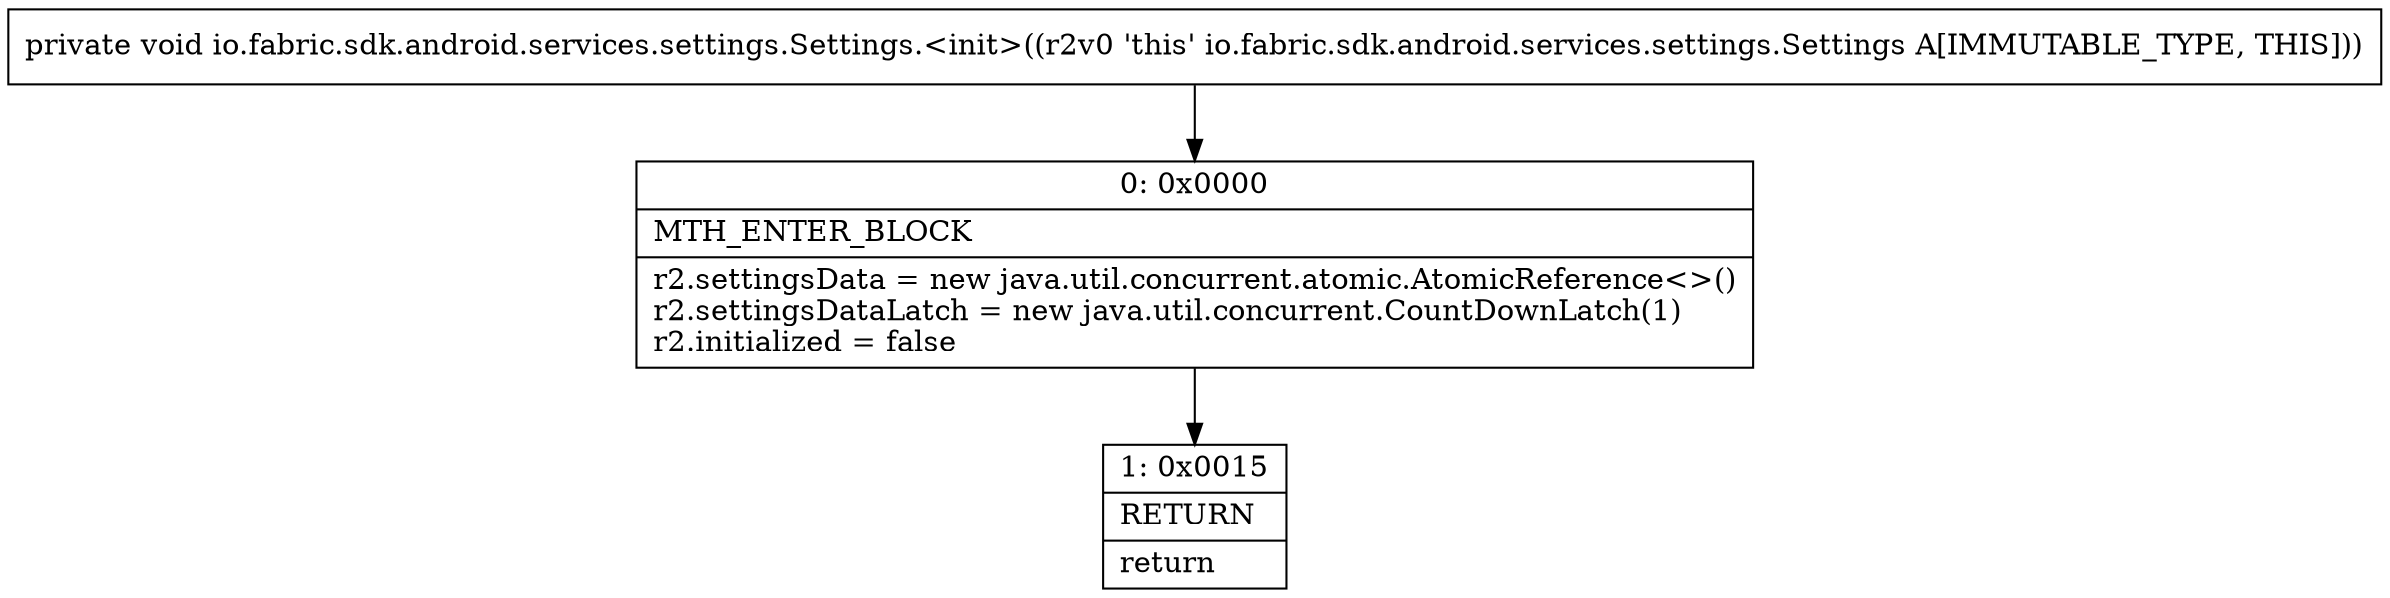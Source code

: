 digraph "CFG forio.fabric.sdk.android.services.settings.Settings.\<init\>()V" {
Node_0 [shape=record,label="{0\:\ 0x0000|MTH_ENTER_BLOCK\l|r2.settingsData = new java.util.concurrent.atomic.AtomicReference\<\>()\lr2.settingsDataLatch = new java.util.concurrent.CountDownLatch(1)\lr2.initialized = false\l}"];
Node_1 [shape=record,label="{1\:\ 0x0015|RETURN\l|return\l}"];
MethodNode[shape=record,label="{private void io.fabric.sdk.android.services.settings.Settings.\<init\>((r2v0 'this' io.fabric.sdk.android.services.settings.Settings A[IMMUTABLE_TYPE, THIS])) }"];
MethodNode -> Node_0;
Node_0 -> Node_1;
}

